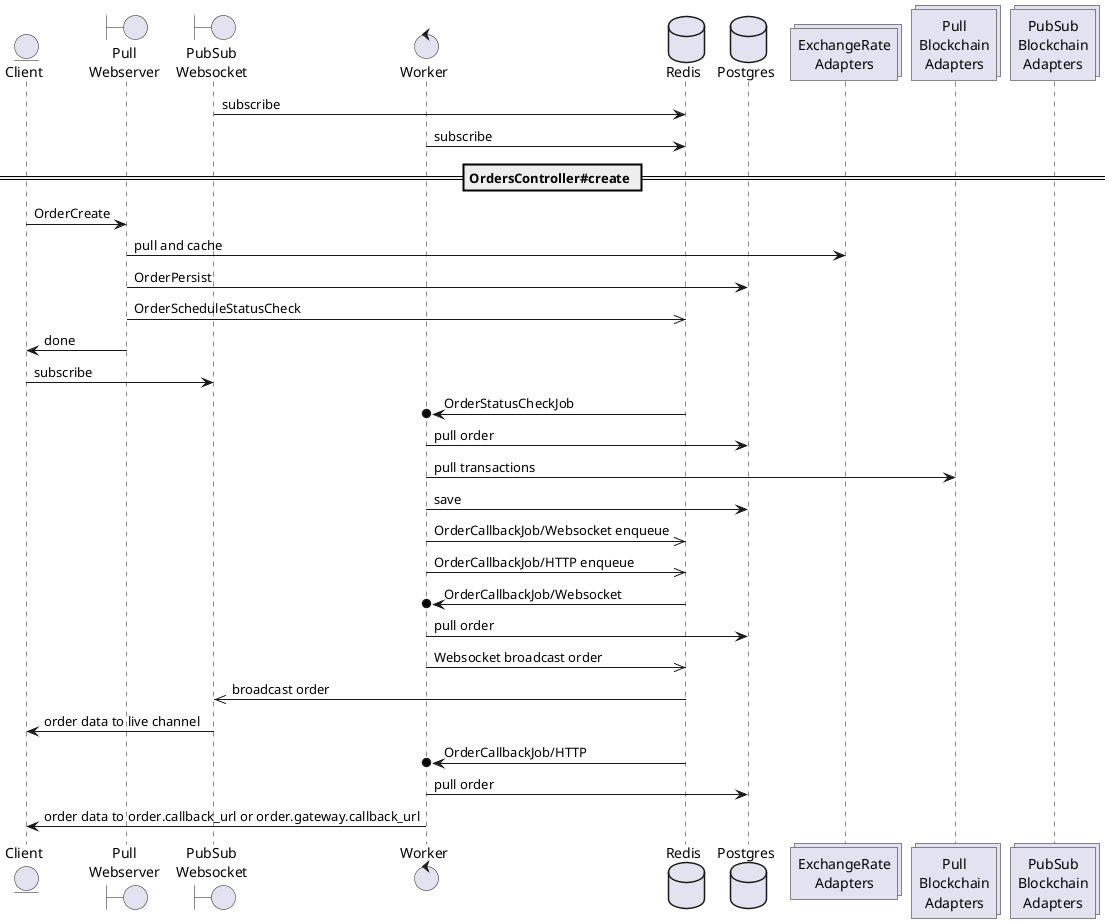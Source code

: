 @startuml

entity Client
boundary "Pull\nWebserver" as Webserver
boundary "PubSub\nWebsocket" as Websocket
control Worker
database Redis
database Postgres
collections "ExchangeRate\nAdapters" as ERA
collections "Pull\nBlockchain\nAdapters" as BAP
collections "PubSub\nBlockchain\nAdapters" as BAPS

Websocket -> Redis : subscribe
Worker -> Redis : subscribe

== OrdersController#create ==
Client -> Webserver : OrderCreate
Webserver -> ERA : pull and cache
Webserver -> Postgres : OrderPersist
Webserver ->> Redis : OrderScheduleStatusCheck
Webserver -> Client : done
Client -> Websocket : subscribe
Redis ->o Worker : OrderStatusCheckJob
Worker -> Postgres : pull order
Worker -> BAP : pull transactions
Worker -> Postgres : save
Worker ->> Redis : OrderCallbackJob/Websocket enqueue
Worker ->> Redis : OrderCallbackJob/HTTP enqueue
Redis ->o Worker : OrderCallbackJob/Websocket
Worker -> Postgres : pull order
Worker ->> Redis : Websocket broadcast order
Redis ->> Websocket : broadcast order
Websocket -> Client : order data to live channel
Redis ->o Worker : OrderCallbackJob/HTTP
Worker -> Postgres : pull order
Worker -> Client : order data to order.callback_url or order.gateway.callback_url
@enduml